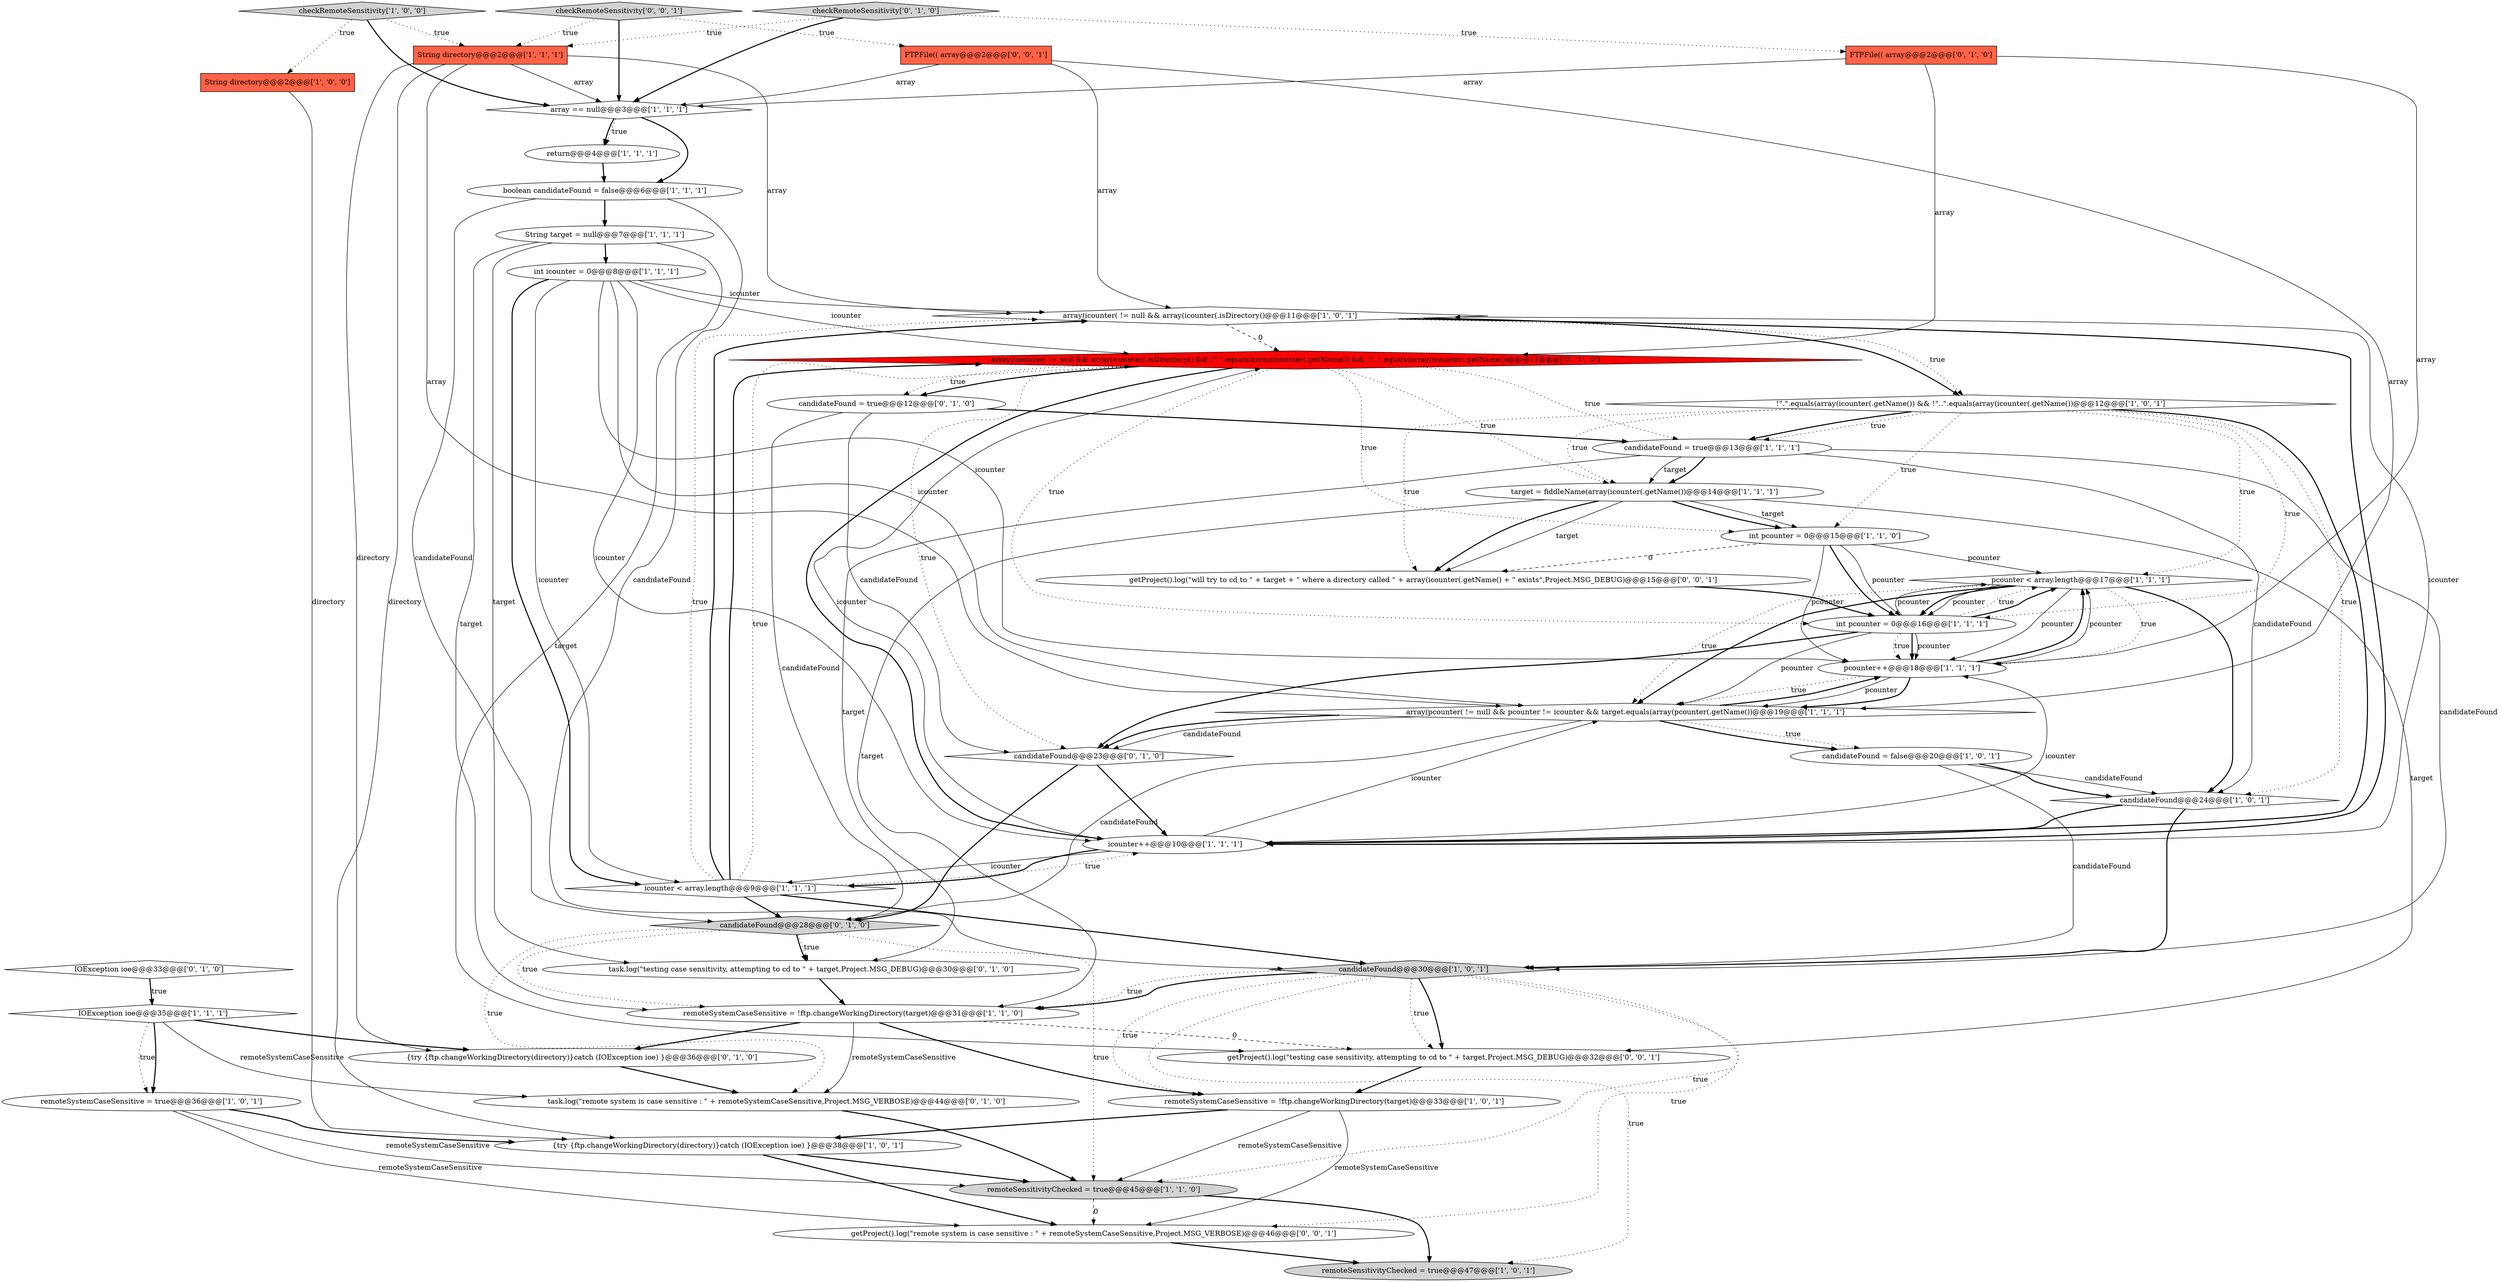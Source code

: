 digraph {
5 [style = filled, label = "String directory@@@2@@@['1', '1', '1']", fillcolor = tomato, shape = box image = "AAA0AAABBB1BBB"];
7 [style = filled, label = "int pcounter = 0@@@15@@@['1', '1', '0']", fillcolor = white, shape = ellipse image = "AAA0AAABBB1BBB"];
23 [style = filled, label = "return@@@4@@@['1', '1', '1']", fillcolor = white, shape = ellipse image = "AAA0AAABBB1BBB"];
36 [style = filled, label = "candidateFound = true@@@12@@@['0', '1', '0']", fillcolor = white, shape = ellipse image = "AAA0AAABBB2BBB"];
14 [style = filled, label = "array(icounter( != null && array(icounter(.isDirectory()@@@11@@@['1', '0', '1']", fillcolor = white, shape = diamond image = "AAA0AAABBB1BBB"];
12 [style = filled, label = "IOException ioe@@@35@@@['1', '1', '1']", fillcolor = white, shape = diamond image = "AAA0AAABBB1BBB"];
21 [style = filled, label = "remoteSystemCaseSensitive = !ftp.changeWorkingDirectory(target)@@@33@@@['1', '0', '1']", fillcolor = white, shape = ellipse image = "AAA0AAABBB1BBB"];
24 [style = filled, label = "checkRemoteSensitivity['1', '0', '0']", fillcolor = lightgray, shape = diamond image = "AAA0AAABBB1BBB"];
11 [style = filled, label = "remoteSystemCaseSensitive = !ftp.changeWorkingDirectory(target)@@@31@@@['1', '1', '0']", fillcolor = white, shape = ellipse image = "AAA0AAABBB1BBB"];
18 [style = filled, label = "remoteSensitivityChecked = true@@@45@@@['1', '1', '0']", fillcolor = lightgray, shape = ellipse image = "AAA0AAABBB1BBB"];
20 [style = filled, label = "pcounter < array.length@@@17@@@['1', '1', '1']", fillcolor = white, shape = diamond image = "AAA0AAABBB1BBB"];
25 [style = filled, label = "pcounter++@@@18@@@['1', '1', '1']", fillcolor = white, shape = ellipse image = "AAA0AAABBB1BBB"];
43 [style = filled, label = "getProject().log(\"will try to cd to \" + target + \" where a directory called \" + array(icounter(.getName() + \" exists\",Project.MSG_DEBUG)@@@15@@@['0', '0', '1']", fillcolor = white, shape = ellipse image = "AAA0AAABBB3BBB"];
34 [style = filled, label = "{try {ftp.changeWorkingDirectory(directory)}catch (IOException ioe) }@@@36@@@['0', '1', '0']", fillcolor = white, shape = ellipse image = "AAA0AAABBB2BBB"];
19 [style = filled, label = "array(pcounter( != null && pcounter != icounter && target.equals(array(pcounter(.getName())@@@19@@@['1', '1', '1']", fillcolor = white, shape = diamond image = "AAA0AAABBB1BBB"];
31 [style = filled, label = "array(icounter( != null && array(icounter(.isDirectory() && !\".\".equals(array(icounter(.getName()) && !\"..\".equals(array(icounter(.getName())@@@11@@@['0', '1', '0']", fillcolor = red, shape = diamond image = "AAA1AAABBB2BBB"];
41 [style = filled, label = "getProject().log(\"remote system is case sensitive : \" + remoteSystemCaseSensitive,Project.MSG_VERBOSE)@@@46@@@['0', '0', '1']", fillcolor = white, shape = ellipse image = "AAA0AAABBB3BBB"];
42 [style = filled, label = "checkRemoteSensitivity['0', '0', '1']", fillcolor = lightgray, shape = diamond image = "AAA0AAABBB3BBB"];
27 [style = filled, label = "array == null@@@3@@@['1', '1', '1']", fillcolor = white, shape = diamond image = "AAA0AAABBB1BBB"];
4 [style = filled, label = "candidateFound = false@@@20@@@['1', '0', '1']", fillcolor = white, shape = ellipse image = "AAA0AAABBB1BBB"];
30 [style = filled, label = "candidateFound@@@23@@@['0', '1', '0']", fillcolor = white, shape = diamond image = "AAA0AAABBB2BBB"];
37 [style = filled, label = "checkRemoteSensitivity['0', '1', '0']", fillcolor = lightgray, shape = diamond image = "AAA0AAABBB2BBB"];
29 [style = filled, label = "FTPFile(( array@@@2@@@['0', '1', '0']", fillcolor = tomato, shape = box image = "AAA0AAABBB2BBB"];
33 [style = filled, label = "candidateFound@@@28@@@['0', '1', '0']", fillcolor = lightgray, shape = diamond image = "AAA0AAABBB2BBB"];
40 [style = filled, label = "FTPFile(( array@@@2@@@['0', '0', '1']", fillcolor = tomato, shape = box image = "AAA0AAABBB3BBB"];
32 [style = filled, label = "IOException ioe@@@33@@@['0', '1', '0']", fillcolor = white, shape = diamond image = "AAA0AAABBB2BBB"];
6 [style = filled, label = "candidateFound = true@@@13@@@['1', '1', '1']", fillcolor = white, shape = ellipse image = "AAA0AAABBB1BBB"];
28 [style = filled, label = "!\".\".equals(array(icounter(.getName()) && !\"..\".equals(array(icounter(.getName())@@@12@@@['1', '0', '1']", fillcolor = white, shape = diamond image = "AAA0AAABBB1BBB"];
15 [style = filled, label = "int pcounter = 0@@@16@@@['1', '1', '1']", fillcolor = white, shape = ellipse image = "AAA0AAABBB1BBB"];
9 [style = filled, label = "String target = null@@@7@@@['1', '1', '1']", fillcolor = white, shape = ellipse image = "AAA0AAABBB1BBB"];
22 [style = filled, label = "{try {ftp.changeWorkingDirectory(directory)}catch (IOException ioe) }@@@38@@@['1', '0', '1']", fillcolor = white, shape = ellipse image = "AAA0AAABBB1BBB"];
26 [style = filled, label = "candidateFound@@@24@@@['1', '0', '1']", fillcolor = white, shape = diamond image = "AAA0AAABBB1BBB"];
35 [style = filled, label = "task.log(\"testing case sensitivity, attempting to cd to \" + target,Project.MSG_DEBUG)@@@30@@@['0', '1', '0']", fillcolor = white, shape = ellipse image = "AAA0AAABBB2BBB"];
0 [style = filled, label = "icounter++@@@10@@@['1', '1', '1']", fillcolor = white, shape = ellipse image = "AAA0AAABBB1BBB"];
3 [style = filled, label = "remoteSensitivityChecked = true@@@47@@@['1', '0', '1']", fillcolor = lightgray, shape = ellipse image = "AAA0AAABBB1BBB"];
2 [style = filled, label = "String directory@@@2@@@['1', '0', '0']", fillcolor = tomato, shape = box image = "AAA0AAABBB1BBB"];
13 [style = filled, label = "int icounter = 0@@@8@@@['1', '1', '1']", fillcolor = white, shape = ellipse image = "AAA0AAABBB1BBB"];
38 [style = filled, label = "task.log(\"remote system is case sensitive : \" + remoteSystemCaseSensitive,Project.MSG_VERBOSE)@@@44@@@['0', '1', '0']", fillcolor = white, shape = ellipse image = "AAA0AAABBB2BBB"];
17 [style = filled, label = "remoteSystemCaseSensitive = true@@@36@@@['1', '0', '1']", fillcolor = white, shape = ellipse image = "AAA0AAABBB1BBB"];
39 [style = filled, label = "getProject().log(\"testing case sensitivity, attempting to cd to \" + target,Project.MSG_DEBUG)@@@32@@@['0', '0', '1']", fillcolor = white, shape = ellipse image = "AAA0AAABBB3BBB"];
10 [style = filled, label = "candidateFound@@@30@@@['1', '0', '1']", fillcolor = lightgray, shape = diamond image = "AAA0AAABBB1BBB"];
16 [style = filled, label = "icounter < array.length@@@9@@@['1', '1', '1']", fillcolor = white, shape = diamond image = "AAA0AAABBB1BBB"];
8 [style = filled, label = "boolean candidateFound = false@@@6@@@['1', '1', '1']", fillcolor = white, shape = ellipse image = "AAA0AAABBB1BBB"];
1 [style = filled, label = "target = fiddleName(array(icounter(.getName())@@@14@@@['1', '1', '1']", fillcolor = white, shape = ellipse image = "AAA0AAABBB1BBB"];
29->27 [style = solid, label="array"];
25->19 [style = solid, label="pcounter"];
18->3 [style = bold, label=""];
28->6 [style = bold, label=""];
5->27 [style = solid, label="array"];
0->31 [style = solid, label="icounter"];
37->27 [style = bold, label=""];
26->10 [style = bold, label=""];
20->26 [style = bold, label=""];
15->25 [style = bold, label=""];
32->12 [style = bold, label=""];
28->15 [style = dotted, label="true"];
10->3 [style = dotted, label="true"];
27->23 [style = dotted, label="true"];
15->20 [style = dotted, label="true"];
14->28 [style = bold, label=""];
5->14 [style = solid, label="array"];
15->19 [style = solid, label="pcounter"];
13->31 [style = solid, label="icounter"];
8->10 [style = solid, label="candidateFound"];
31->7 [style = dotted, label="true"];
28->6 [style = dotted, label="true"];
28->0 [style = bold, label=""];
19->33 [style = solid, label="candidateFound"];
8->33 [style = solid, label="candidateFound"];
33->35 [style = dotted, label="true"];
10->39 [style = bold, label=""];
13->19 [style = solid, label="icounter"];
0->16 [style = solid, label="icounter"];
15->20 [style = bold, label=""];
11->39 [style = dashed, label="0"];
28->7 [style = dotted, label="true"];
25->19 [style = bold, label=""];
16->14 [style = bold, label=""];
36->30 [style = solid, label="candidateFound"];
25->19 [style = dotted, label="true"];
7->25 [style = solid, label="pcounter"];
20->15 [style = bold, label=""];
24->27 [style = bold, label=""];
24->5 [style = dotted, label="true"];
5->34 [style = solid, label="directory"];
10->11 [style = bold, label=""];
10->18 [style = dotted, label="true"];
36->6 [style = bold, label=""];
20->25 [style = solid, label="pcounter"];
33->11 [style = dotted, label="true"];
1->11 [style = solid, label="target"];
12->17 [style = dotted, label="true"];
2->22 [style = solid, label="directory"];
15->25 [style = solid, label="pcounter"];
31->6 [style = dotted, label="true"];
22->41 [style = bold, label=""];
10->39 [style = dotted, label="true"];
7->43 [style = dashed, label="0"];
40->27 [style = solid, label="array"];
6->10 [style = solid, label="candidateFound"];
23->8 [style = bold, label=""];
12->38 [style = solid, label="remoteSystemCaseSensitive"];
1->39 [style = solid, label="target"];
32->12 [style = dotted, label="true"];
37->5 [style = dotted, label="true"];
13->16 [style = bold, label=""];
29->31 [style = solid, label="array"];
19->25 [style = bold, label=""];
31->30 [style = dotted, label="true"];
17->41 [style = solid, label="remoteSystemCaseSensitive"];
26->0 [style = bold, label=""];
13->0 [style = solid, label="icounter"];
22->18 [style = bold, label=""];
38->18 [style = bold, label=""];
19->4 [style = dotted, label="true"];
21->22 [style = bold, label=""];
16->33 [style = bold, label=""];
16->14 [style = dotted, label="true"];
31->15 [style = dotted, label="true"];
33->18 [style = dotted, label="true"];
9->11 [style = solid, label="target"];
33->38 [style = dotted, label="true"];
11->38 [style = solid, label="remoteSystemCaseSensitive"];
34->38 [style = bold, label=""];
5->19 [style = solid, label="array"];
20->19 [style = bold, label=""];
27->8 [style = bold, label=""];
36->33 [style = solid, label="candidateFound"];
14->31 [style = dashed, label="0"];
0->25 [style = solid, label="icounter"];
0->16 [style = bold, label=""];
13->16 [style = solid, label="icounter"];
20->25 [style = dotted, label="true"];
30->33 [style = bold, label=""];
0->19 [style = solid, label="icounter"];
28->20 [style = dotted, label="true"];
31->0 [style = bold, label=""];
13->25 [style = solid, label="icounter"];
11->21 [style = bold, label=""];
29->25 [style = solid, label="array"];
12->17 [style = bold, label=""];
19->30 [style = solid, label="candidateFound"];
4->26 [style = solid, label="candidateFound"];
31->36 [style = bold, label=""];
10->41 [style = dotted, label="true"];
9->35 [style = solid, label="target"];
1->7 [style = solid, label="target"];
28->1 [style = dotted, label="true"];
40->14 [style = solid, label="array"];
42->40 [style = dotted, label="true"];
1->7 [style = bold, label=""];
4->10 [style = solid, label="candidateFound"];
6->1 [style = solid, label="target"];
7->15 [style = solid, label="pcounter"];
6->1 [style = bold, label=""];
39->21 [style = bold, label=""];
25->20 [style = bold, label=""];
42->5 [style = dotted, label="true"];
15->20 [style = solid, label="pcounter"];
0->14 [style = solid, label="icounter"];
14->28 [style = dotted, label="true"];
10->11 [style = dotted, label="true"];
31->1 [style = dotted, label="true"];
16->31 [style = bold, label=""];
28->43 [style = dotted, label="true"];
7->15 [style = bold, label=""];
42->27 [style = bold, label=""];
20->19 [style = dotted, label="true"];
9->39 [style = solid, label="target"];
30->0 [style = bold, label=""];
13->14 [style = solid, label="icounter"];
25->20 [style = solid, label="pcounter"];
15->25 [style = dotted, label="true"];
16->31 [style = dotted, label="true"];
5->22 [style = solid, label="directory"];
33->35 [style = bold, label=""];
1->43 [style = solid, label="target"];
16->10 [style = bold, label=""];
1->43 [style = bold, label=""];
18->41 [style = dashed, label="0"];
41->3 [style = bold, label=""];
4->26 [style = bold, label=""];
20->15 [style = solid, label="pcounter"];
12->34 [style = bold, label=""];
6->35 [style = solid, label="target"];
37->29 [style = dotted, label="true"];
15->30 [style = bold, label=""];
17->22 [style = bold, label=""];
21->18 [style = solid, label="remoteSystemCaseSensitive"];
40->19 [style = solid, label="array"];
6->26 [style = solid, label="candidateFound"];
11->34 [style = bold, label=""];
16->0 [style = dotted, label="true"];
14->0 [style = bold, label=""];
43->15 [style = bold, label=""];
35->11 [style = bold, label=""];
28->26 [style = dotted, label="true"];
7->20 [style = solid, label="pcounter"];
8->9 [style = bold, label=""];
21->41 [style = solid, label="remoteSystemCaseSensitive"];
27->23 [style = bold, label=""];
24->2 [style = dotted, label="true"];
19->4 [style = bold, label=""];
17->18 [style = solid, label="remoteSystemCaseSensitive"];
10->21 [style = dotted, label="true"];
31->36 [style = dotted, label="true"];
9->13 [style = bold, label=""];
19->30 [style = bold, label=""];
}
